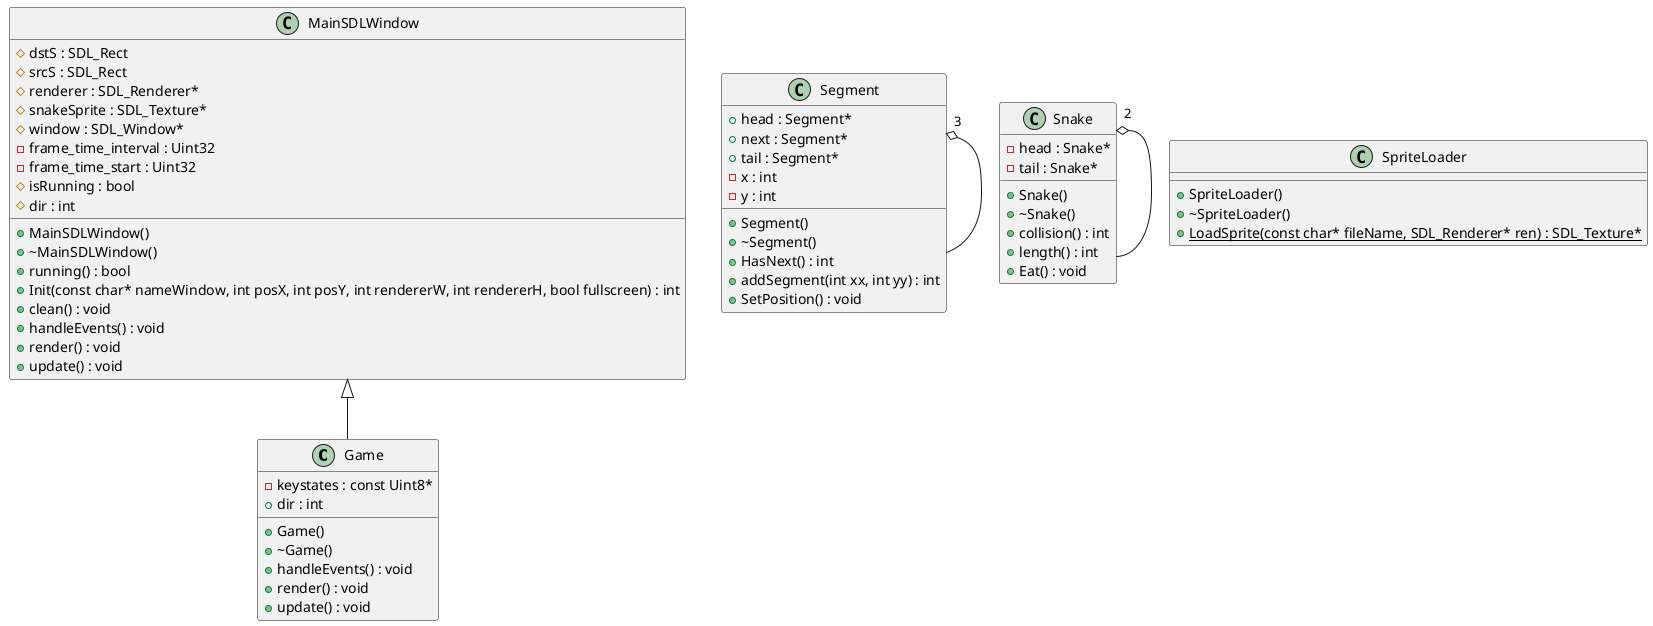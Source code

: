 @startuml





/' Objects '/

class Game {
	+Game()
	+~Game()
	-keystates : const Uint8*
	+dir : int
	+handleEvents() : void
	+render() : void
	+update() : void
}


class MainSDLWindow {
	+MainSDLWindow()
	+~MainSDLWindow()
	#dstS : SDL_Rect
	#srcS : SDL_Rect
	#renderer : SDL_Renderer*
	#snakeSprite : SDL_Texture*
	#window : SDL_Window*
	-frame_time_interval : Uint32
	-frame_time_start : Uint32
	#isRunning : bool
	+running() : bool
	+Init(const char* nameWindow, int posX, int posY, int rendererW, int rendererH, bool fullscreen) : int
	#dir : int
	+clean() : void
	+handleEvents() : void
	+render() : void
	+update() : void
}


class Segment {
	+Segment()
	+~Segment()
	+head : Segment*
	+next : Segment*
	+tail : Segment*
	+HasNext() : int
	+addSegment(int xx, int yy) : int
	-x : int
	-y : int
	+SetPosition() : void
}


class Snake {
	+Snake()
	+~Snake()
	-head : Snake*
	-tail : Snake*
	+collision() : int
	+length() : int
	+Eat() : void
}


class SpriteLoader {
	+SpriteLoader()
	+~SpriteLoader()
	+{static} LoadSprite(const char* fileName, SDL_Renderer* ren) : SDL_Texture*
}





/' Inheritance relationships '/

.MainSDLWindow <|-- .Game





/' Aggregation relationships '/

.Segment "3" o-- .Segment


.Snake "2" o-- .Snake






/' Nested objects '/



@enduml


